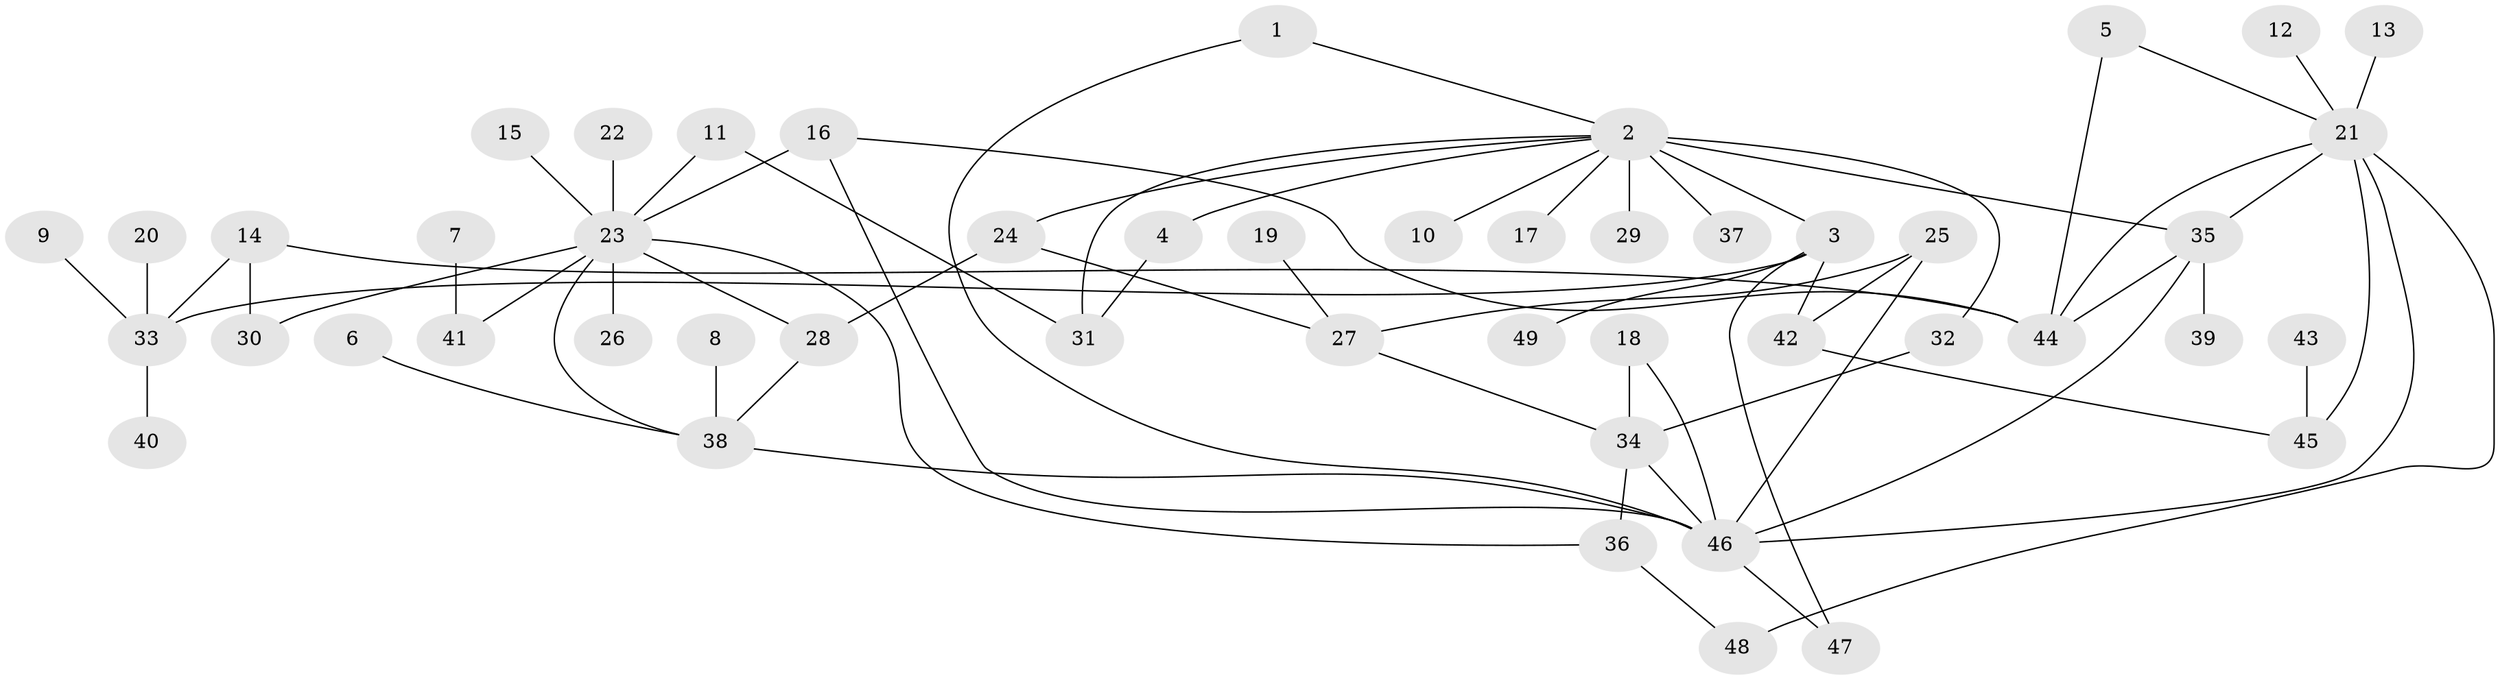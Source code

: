 // original degree distribution, {6: 0.05102040816326531, 2: 0.29591836734693877, 8: 0.01020408163265306, 3: 0.1326530612244898, 4: 0.09183673469387756, 1: 0.35714285714285715, 5: 0.04081632653061224, 9: 0.01020408163265306, 7: 0.01020408163265306}
// Generated by graph-tools (version 1.1) at 2025/25/03/09/25 03:25:30]
// undirected, 49 vertices, 69 edges
graph export_dot {
graph [start="1"]
  node [color=gray90,style=filled];
  1;
  2;
  3;
  4;
  5;
  6;
  7;
  8;
  9;
  10;
  11;
  12;
  13;
  14;
  15;
  16;
  17;
  18;
  19;
  20;
  21;
  22;
  23;
  24;
  25;
  26;
  27;
  28;
  29;
  30;
  31;
  32;
  33;
  34;
  35;
  36;
  37;
  38;
  39;
  40;
  41;
  42;
  43;
  44;
  45;
  46;
  47;
  48;
  49;
  1 -- 2 [weight=1.0];
  1 -- 46 [weight=1.0];
  2 -- 3 [weight=1.0];
  2 -- 4 [weight=1.0];
  2 -- 10 [weight=1.0];
  2 -- 17 [weight=1.0];
  2 -- 24 [weight=1.0];
  2 -- 29 [weight=2.0];
  2 -- 31 [weight=1.0];
  2 -- 32 [weight=1.0];
  2 -- 35 [weight=2.0];
  2 -- 37 [weight=1.0];
  3 -- 33 [weight=1.0];
  3 -- 42 [weight=1.0];
  3 -- 47 [weight=1.0];
  3 -- 49 [weight=1.0];
  4 -- 31 [weight=1.0];
  5 -- 21 [weight=1.0];
  5 -- 44 [weight=1.0];
  6 -- 38 [weight=1.0];
  7 -- 41 [weight=1.0];
  8 -- 38 [weight=1.0];
  9 -- 33 [weight=1.0];
  11 -- 23 [weight=1.0];
  11 -- 31 [weight=1.0];
  12 -- 21 [weight=1.0];
  13 -- 21 [weight=1.0];
  14 -- 30 [weight=1.0];
  14 -- 33 [weight=1.0];
  14 -- 44 [weight=1.0];
  15 -- 23 [weight=1.0];
  16 -- 23 [weight=1.0];
  16 -- 44 [weight=1.0];
  16 -- 46 [weight=1.0];
  18 -- 34 [weight=1.0];
  18 -- 46 [weight=1.0];
  19 -- 27 [weight=1.0];
  20 -- 33 [weight=1.0];
  21 -- 35 [weight=1.0];
  21 -- 44 [weight=1.0];
  21 -- 45 [weight=1.0];
  21 -- 46 [weight=1.0];
  21 -- 48 [weight=1.0];
  22 -- 23 [weight=1.0];
  23 -- 26 [weight=1.0];
  23 -- 28 [weight=1.0];
  23 -- 30 [weight=1.0];
  23 -- 36 [weight=1.0];
  23 -- 38 [weight=1.0];
  23 -- 41 [weight=1.0];
  24 -- 27 [weight=1.0];
  24 -- 28 [weight=1.0];
  25 -- 27 [weight=1.0];
  25 -- 42 [weight=1.0];
  25 -- 46 [weight=1.0];
  27 -- 34 [weight=1.0];
  28 -- 38 [weight=1.0];
  32 -- 34 [weight=1.0];
  33 -- 40 [weight=1.0];
  34 -- 36 [weight=1.0];
  34 -- 46 [weight=1.0];
  35 -- 39 [weight=1.0];
  35 -- 44 [weight=1.0];
  35 -- 46 [weight=1.0];
  36 -- 48 [weight=1.0];
  38 -- 46 [weight=1.0];
  42 -- 45 [weight=1.0];
  43 -- 45 [weight=1.0];
  46 -- 47 [weight=1.0];
}
